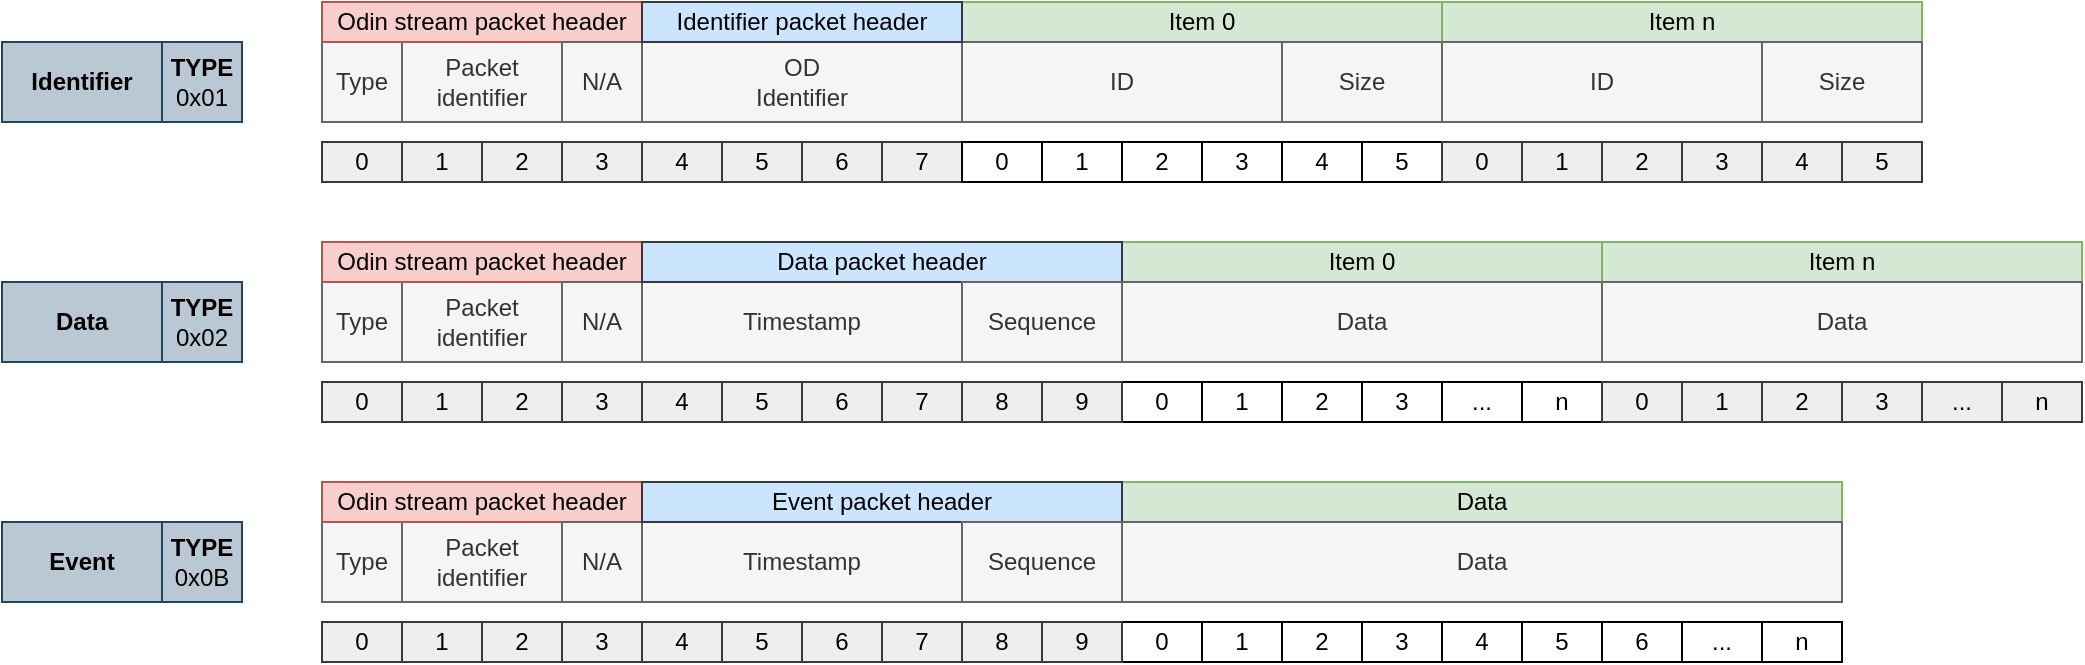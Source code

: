 <mxfile scale="2" border="0">
    <diagram id="3bETdBHDGdxnIo4hgfqL" name="Page-3">
        <mxGraphModel dx="1279" dy="2109" grid="1" gridSize="10" guides="1" tooltips="1" connect="1" arrows="1" fold="1" page="1" pageScale="1" pageWidth="850" pageHeight="1100" math="0" shadow="0">
            <root>
                <mxCell id="0"/>
                <mxCell id="1" parent="0"/>
                <mxCell id="kGNPlssHt2DSw6rSGk2y-1" value="Type" style="rounded=0;whiteSpace=wrap;html=1;fillColor=#f5f5f5;strokeColor=#666666;fontColor=#333333;" parent="1" vertex="1">
                    <mxGeometry x="200" y="-320" width="40" height="40" as="geometry"/>
                </mxCell>
                <mxCell id="kGNPlssHt2DSw6rSGk2y-2" value="&lt;span style=&quot;color: rgb(51, 51, 51);&quot;&gt;Packet identifier&lt;/span&gt;" style="rounded=0;whiteSpace=wrap;html=1;fillColor=#f5f5f5;strokeColor=#666666;fontColor=#333333;" parent="1" vertex="1">
                    <mxGeometry x="240" y="-320" width="80" height="40" as="geometry"/>
                </mxCell>
                <mxCell id="kGNPlssHt2DSw6rSGk2y-3" value="&lt;span style=&quot;color: rgb(51, 51, 51);&quot;&gt;OD&lt;br&gt;Identifier&lt;br&gt;&lt;/span&gt;" style="rounded=0;whiteSpace=wrap;html=1;fillColor=#f5f5f5;strokeColor=#666666;fontColor=#333333;" parent="1" vertex="1">
                    <mxGeometry x="360" y="-320" width="160" height="40" as="geometry"/>
                </mxCell>
                <mxCell id="kGNPlssHt2DSw6rSGk2y-4" value="Item 0" style="rounded=0;whiteSpace=wrap;html=1;fillColor=#d5e8d4;strokeColor=#82b366;" parent="1" vertex="1">
                    <mxGeometry x="520" y="-340" width="240" height="20" as="geometry"/>
                </mxCell>
                <mxCell id="kGNPlssHt2DSw6rSGk2y-5" value="&lt;span style=&quot;color: rgb(51, 51, 51);&quot;&gt;ID&lt;/span&gt;" style="rounded=0;whiteSpace=wrap;html=1;fillColor=#f5f5f5;strokeColor=#666666;fontColor=#333333;" parent="1" vertex="1">
                    <mxGeometry x="520" y="-320" width="160" height="40" as="geometry"/>
                </mxCell>
                <mxCell id="kGNPlssHt2DSw6rSGk2y-6" value="Odin stream packet header" style="rounded=0;whiteSpace=wrap;html=1;fillColor=#f8cecc;strokeColor=#b85450;" parent="1" vertex="1">
                    <mxGeometry x="200" y="-340" width="160" height="20" as="geometry"/>
                </mxCell>
                <mxCell id="kGNPlssHt2DSw6rSGk2y-7" value="&lt;span style=&quot;color: rgb(51, 51, 51);&quot;&gt;Size&lt;/span&gt;" style="rounded=0;whiteSpace=wrap;html=1;fillColor=#f5f5f5;strokeColor=#666666;fontColor=#333333;" parent="1" vertex="1">
                    <mxGeometry x="680" y="-320" width="80" height="40" as="geometry"/>
                </mxCell>
                <mxCell id="kGNPlssHt2DSw6rSGk2y-8" value="Item n" style="rounded=0;whiteSpace=wrap;html=1;fillColor=#d5e8d4;strokeColor=#82b366;" parent="1" vertex="1">
                    <mxGeometry x="760" y="-340" width="240" height="20" as="geometry"/>
                </mxCell>
                <mxCell id="kGNPlssHt2DSw6rSGk2y-9" value="&lt;span style=&quot;color: rgb(51, 51, 51);&quot;&gt;ID&lt;/span&gt;" style="rounded=0;whiteSpace=wrap;html=1;fillColor=#f5f5f5;strokeColor=#666666;fontColor=#333333;" parent="1" vertex="1">
                    <mxGeometry x="760" y="-320" width="160" height="40" as="geometry"/>
                </mxCell>
                <mxCell id="kGNPlssHt2DSw6rSGk2y-10" value="&lt;span style=&quot;color: rgb(51, 51, 51);&quot;&gt;Size&lt;/span&gt;" style="rounded=0;whiteSpace=wrap;html=1;fillColor=#f5f5f5;strokeColor=#666666;fontColor=#333333;" parent="1" vertex="1">
                    <mxGeometry x="920" y="-320" width="80" height="40" as="geometry"/>
                </mxCell>
                <mxCell id="kGNPlssHt2DSw6rSGk2y-11" value="N/A" style="rounded=0;whiteSpace=wrap;html=1;fillColor=#f5f5f5;strokeColor=#666666;fontColor=#333333;" parent="1" vertex="1">
                    <mxGeometry x="320" y="-320" width="40" height="40" as="geometry"/>
                </mxCell>
                <mxCell id="kGNPlssHt2DSw6rSGk2y-12" value="0" style="rounded=0;whiteSpace=wrap;html=1;fillColor=#eeeeee;strokeColor=#36393d;" parent="1" vertex="1">
                    <mxGeometry x="200" y="-270" width="40" height="20" as="geometry"/>
                </mxCell>
                <mxCell id="kGNPlssHt2DSw6rSGk2y-13" value="1" style="rounded=0;whiteSpace=wrap;html=1;fillColor=#eeeeee;strokeColor=#36393d;" parent="1" vertex="1">
                    <mxGeometry x="240" y="-270" width="40" height="20" as="geometry"/>
                </mxCell>
                <mxCell id="kGNPlssHt2DSw6rSGk2y-14" value="2" style="rounded=0;whiteSpace=wrap;html=1;fillColor=#eeeeee;strokeColor=#36393d;" parent="1" vertex="1">
                    <mxGeometry x="280" y="-270" width="40" height="20" as="geometry"/>
                </mxCell>
                <mxCell id="kGNPlssHt2DSw6rSGk2y-15" value="3" style="rounded=0;whiteSpace=wrap;html=1;fillColor=#eeeeee;strokeColor=#36393d;" parent="1" vertex="1">
                    <mxGeometry x="320" y="-270" width="40" height="20" as="geometry"/>
                </mxCell>
                <mxCell id="kGNPlssHt2DSw6rSGk2y-16" value="4" style="rounded=0;whiteSpace=wrap;html=1;fillColor=#eeeeee;strokeColor=#36393d;" parent="1" vertex="1">
                    <mxGeometry x="360" y="-270" width="40" height="20" as="geometry"/>
                </mxCell>
                <mxCell id="kGNPlssHt2DSw6rSGk2y-17" value="5" style="rounded=0;whiteSpace=wrap;html=1;fillColor=#eeeeee;strokeColor=#36393d;" parent="1" vertex="1">
                    <mxGeometry x="400" y="-270" width="40" height="20" as="geometry"/>
                </mxCell>
                <mxCell id="kGNPlssHt2DSw6rSGk2y-18" value="6" style="rounded=0;whiteSpace=wrap;html=1;fillColor=#eeeeee;strokeColor=#36393d;" parent="1" vertex="1">
                    <mxGeometry x="440" y="-270" width="40" height="20" as="geometry"/>
                </mxCell>
                <mxCell id="kGNPlssHt2DSw6rSGk2y-19" value="7" style="rounded=0;whiteSpace=wrap;html=1;fillColor=#eeeeee;strokeColor=#36393d;" parent="1" vertex="1">
                    <mxGeometry x="480" y="-270" width="40" height="20" as="geometry"/>
                </mxCell>
                <mxCell id="kGNPlssHt2DSw6rSGk2y-20" value="0" style="rounded=0;whiteSpace=wrap;html=1;" parent="1" vertex="1">
                    <mxGeometry x="520" y="-270" width="40" height="20" as="geometry"/>
                </mxCell>
                <mxCell id="kGNPlssHt2DSw6rSGk2y-21" value="1" style="rounded=0;whiteSpace=wrap;html=1;" parent="1" vertex="1">
                    <mxGeometry x="560" y="-270" width="40" height="20" as="geometry"/>
                </mxCell>
                <mxCell id="kGNPlssHt2DSw6rSGk2y-22" value="2" style="rounded=0;whiteSpace=wrap;html=1;" parent="1" vertex="1">
                    <mxGeometry x="600" y="-270" width="40" height="20" as="geometry"/>
                </mxCell>
                <mxCell id="kGNPlssHt2DSw6rSGk2y-23" value="3" style="rounded=0;whiteSpace=wrap;html=1;" parent="1" vertex="1">
                    <mxGeometry x="640" y="-270" width="40" height="20" as="geometry"/>
                </mxCell>
                <mxCell id="kGNPlssHt2DSw6rSGk2y-24" value="4" style="rounded=0;whiteSpace=wrap;html=1;" parent="1" vertex="1">
                    <mxGeometry x="680" y="-270" width="40" height="20" as="geometry"/>
                </mxCell>
                <mxCell id="kGNPlssHt2DSw6rSGk2y-25" value="5" style="rounded=0;whiteSpace=wrap;html=1;" parent="1" vertex="1">
                    <mxGeometry x="720" y="-270" width="40" height="20" as="geometry"/>
                </mxCell>
                <mxCell id="kGNPlssHt2DSw6rSGk2y-26" value="0" style="rounded=0;whiteSpace=wrap;html=1;fillColor=#eeeeee;strokeColor=#36393d;" parent="1" vertex="1">
                    <mxGeometry x="760" y="-270" width="40" height="20" as="geometry"/>
                </mxCell>
                <mxCell id="kGNPlssHt2DSw6rSGk2y-27" value="1" style="rounded=0;whiteSpace=wrap;html=1;fillColor=#eeeeee;strokeColor=#36393d;" parent="1" vertex="1">
                    <mxGeometry x="800" y="-270" width="40" height="20" as="geometry"/>
                </mxCell>
                <mxCell id="kGNPlssHt2DSw6rSGk2y-28" value="2" style="rounded=0;whiteSpace=wrap;html=1;fillColor=#eeeeee;strokeColor=#36393d;" parent="1" vertex="1">
                    <mxGeometry x="840" y="-270" width="40" height="20" as="geometry"/>
                </mxCell>
                <mxCell id="kGNPlssHt2DSw6rSGk2y-29" value="3" style="rounded=0;whiteSpace=wrap;html=1;fillColor=#eeeeee;strokeColor=#36393d;" parent="1" vertex="1">
                    <mxGeometry x="880" y="-270" width="40" height="20" as="geometry"/>
                </mxCell>
                <mxCell id="kGNPlssHt2DSw6rSGk2y-30" value="4" style="rounded=0;whiteSpace=wrap;html=1;fillColor=#eeeeee;strokeColor=#36393d;" parent="1" vertex="1">
                    <mxGeometry x="920" y="-270" width="40" height="20" as="geometry"/>
                </mxCell>
                <mxCell id="kGNPlssHt2DSw6rSGk2y-31" value="5" style="rounded=0;whiteSpace=wrap;html=1;fillColor=#eeeeee;strokeColor=#36393d;" parent="1" vertex="1">
                    <mxGeometry x="960" y="-270" width="40" height="20" as="geometry"/>
                </mxCell>
                <mxCell id="rbCQYVSnqFN7IPKWcmDP-1" value="Identifier packet header" style="rounded=0;whiteSpace=wrap;html=1;fillColor=#cce5ff;strokeColor=#36393d;" parent="1" vertex="1">
                    <mxGeometry x="360" y="-340" width="160" height="20" as="geometry"/>
                </mxCell>
                <mxCell id="VahKS3GtbxWFzNqi2bG2-1" value="Type" style="rounded=0;whiteSpace=wrap;html=1;fillColor=#f5f5f5;strokeColor=#666666;fontColor=#333333;" parent="1" vertex="1">
                    <mxGeometry x="200" y="-200" width="40" height="40" as="geometry"/>
                </mxCell>
                <mxCell id="VahKS3GtbxWFzNqi2bG2-2" value="&lt;span style=&quot;color: rgb(51, 51, 51);&quot;&gt;Packet identifier&lt;/span&gt;" style="rounded=0;whiteSpace=wrap;html=1;fillColor=#f5f5f5;strokeColor=#666666;fontColor=#333333;" parent="1" vertex="1">
                    <mxGeometry x="240" y="-200" width="80" height="40" as="geometry"/>
                </mxCell>
                <mxCell id="VahKS3GtbxWFzNqi2bG2-3" value="Timestamp" style="rounded=0;whiteSpace=wrap;html=1;fillColor=#f5f5f5;strokeColor=#666666;fontColor=#333333;" parent="1" vertex="1">
                    <mxGeometry x="360" y="-200" width="160" height="40" as="geometry"/>
                </mxCell>
                <mxCell id="VahKS3GtbxWFzNqi2bG2-4" value="Item 0" style="rounded=0;whiteSpace=wrap;html=1;fillColor=#d5e8d4;strokeColor=#82b366;" parent="1" vertex="1">
                    <mxGeometry x="600" y="-220" width="240" height="20" as="geometry"/>
                </mxCell>
                <mxCell id="VahKS3GtbxWFzNqi2bG2-5" value="&lt;span style=&quot;color: rgb(51, 51, 51);&quot;&gt;Data&lt;/span&gt;" style="rounded=0;whiteSpace=wrap;html=1;fillColor=#f5f5f5;strokeColor=#666666;fontColor=#333333;" parent="1" vertex="1">
                    <mxGeometry x="600" y="-200" width="240" height="40" as="geometry"/>
                </mxCell>
                <mxCell id="VahKS3GtbxWFzNqi2bG2-6" value="Odin stream packet header" style="rounded=0;whiteSpace=wrap;html=1;fillColor=#f8cecc;strokeColor=#b85450;" parent="1" vertex="1">
                    <mxGeometry x="200" y="-220" width="160" height="20" as="geometry"/>
                </mxCell>
                <mxCell id="VahKS3GtbxWFzNqi2bG2-8" value="Item n" style="rounded=0;whiteSpace=wrap;html=1;fillColor=#d5e8d4;strokeColor=#82b366;" parent="1" vertex="1">
                    <mxGeometry x="840" y="-220" width="240" height="20" as="geometry"/>
                </mxCell>
                <mxCell id="VahKS3GtbxWFzNqi2bG2-9" value="&lt;span style=&quot;color: rgb(51, 51, 51);&quot;&gt;Data&lt;/span&gt;" style="rounded=0;whiteSpace=wrap;html=1;fillColor=#f5f5f5;strokeColor=#666666;fontColor=#333333;" parent="1" vertex="1">
                    <mxGeometry x="840" y="-200" width="240" height="40" as="geometry"/>
                </mxCell>
                <mxCell id="VahKS3GtbxWFzNqi2bG2-11" value="N/A" style="rounded=0;whiteSpace=wrap;html=1;fillColor=#f5f5f5;strokeColor=#666666;fontColor=#333333;" parent="1" vertex="1">
                    <mxGeometry x="320" y="-200" width="40" height="40" as="geometry"/>
                </mxCell>
                <mxCell id="VahKS3GtbxWFzNqi2bG2-12" value="0" style="rounded=0;whiteSpace=wrap;html=1;fillColor=#eeeeee;strokeColor=#36393d;" parent="1" vertex="1">
                    <mxGeometry x="200" y="-150" width="40" height="20" as="geometry"/>
                </mxCell>
                <mxCell id="VahKS3GtbxWFzNqi2bG2-13" value="1" style="rounded=0;whiteSpace=wrap;html=1;fillColor=#eeeeee;strokeColor=#36393d;" parent="1" vertex="1">
                    <mxGeometry x="240" y="-150" width="40" height="20" as="geometry"/>
                </mxCell>
                <mxCell id="VahKS3GtbxWFzNqi2bG2-14" value="2" style="rounded=0;whiteSpace=wrap;html=1;fillColor=#eeeeee;strokeColor=#36393d;" parent="1" vertex="1">
                    <mxGeometry x="280" y="-150" width="40" height="20" as="geometry"/>
                </mxCell>
                <mxCell id="VahKS3GtbxWFzNqi2bG2-15" value="3" style="rounded=0;whiteSpace=wrap;html=1;fillColor=#eeeeee;strokeColor=#36393d;" parent="1" vertex="1">
                    <mxGeometry x="320" y="-150" width="40" height="20" as="geometry"/>
                </mxCell>
                <mxCell id="VahKS3GtbxWFzNqi2bG2-16" value="4" style="rounded=0;whiteSpace=wrap;html=1;fillColor=#eeeeee;strokeColor=#36393d;" parent="1" vertex="1">
                    <mxGeometry x="360" y="-150" width="40" height="20" as="geometry"/>
                </mxCell>
                <mxCell id="VahKS3GtbxWFzNqi2bG2-17" value="5" style="rounded=0;whiteSpace=wrap;html=1;fillColor=#eeeeee;strokeColor=#36393d;" parent="1" vertex="1">
                    <mxGeometry x="400" y="-150" width="40" height="20" as="geometry"/>
                </mxCell>
                <mxCell id="VahKS3GtbxWFzNqi2bG2-18" value="6" style="rounded=0;whiteSpace=wrap;html=1;fillColor=#eeeeee;strokeColor=#36393d;" parent="1" vertex="1">
                    <mxGeometry x="440" y="-150" width="40" height="20" as="geometry"/>
                </mxCell>
                <mxCell id="VahKS3GtbxWFzNqi2bG2-19" value="7" style="rounded=0;whiteSpace=wrap;html=1;fillColor=#eeeeee;strokeColor=#36393d;" parent="1" vertex="1">
                    <mxGeometry x="480" y="-150" width="40" height="20" as="geometry"/>
                </mxCell>
                <mxCell id="VahKS3GtbxWFzNqi2bG2-20" value="0" style="rounded=0;whiteSpace=wrap;html=1;" parent="1" vertex="1">
                    <mxGeometry x="600" y="-150" width="40" height="20" as="geometry"/>
                </mxCell>
                <mxCell id="VahKS3GtbxWFzNqi2bG2-21" value="1" style="rounded=0;whiteSpace=wrap;html=1;" parent="1" vertex="1">
                    <mxGeometry x="640" y="-150" width="40" height="20" as="geometry"/>
                </mxCell>
                <mxCell id="VahKS3GtbxWFzNqi2bG2-22" value="2" style="rounded=0;whiteSpace=wrap;html=1;" parent="1" vertex="1">
                    <mxGeometry x="680" y="-150" width="40" height="20" as="geometry"/>
                </mxCell>
                <mxCell id="VahKS3GtbxWFzNqi2bG2-23" value="3" style="rounded=0;whiteSpace=wrap;html=1;" parent="1" vertex="1">
                    <mxGeometry x="720" y="-150" width="40" height="20" as="geometry"/>
                </mxCell>
                <mxCell id="VahKS3GtbxWFzNqi2bG2-25" value="n" style="rounded=0;whiteSpace=wrap;html=1;" parent="1" vertex="1">
                    <mxGeometry x="800" y="-150" width="40" height="20" as="geometry"/>
                </mxCell>
                <mxCell id="VahKS3GtbxWFzNqi2bG2-26" value="0" style="rounded=0;whiteSpace=wrap;html=1;fillColor=#eeeeee;strokeColor=#36393d;" parent="1" vertex="1">
                    <mxGeometry x="840" y="-150" width="40" height="20" as="geometry"/>
                </mxCell>
                <mxCell id="VahKS3GtbxWFzNqi2bG2-27" value="1" style="rounded=0;whiteSpace=wrap;html=1;fillColor=#eeeeee;strokeColor=#36393d;" parent="1" vertex="1">
                    <mxGeometry x="880" y="-150" width="40" height="20" as="geometry"/>
                </mxCell>
                <mxCell id="VahKS3GtbxWFzNqi2bG2-28" value="2" style="rounded=0;whiteSpace=wrap;html=1;fillColor=#eeeeee;strokeColor=#36393d;" parent="1" vertex="1">
                    <mxGeometry x="920" y="-150" width="40" height="20" as="geometry"/>
                </mxCell>
                <mxCell id="VahKS3GtbxWFzNqi2bG2-29" value="3" style="rounded=0;whiteSpace=wrap;html=1;fillColor=#eeeeee;strokeColor=#36393d;" parent="1" vertex="1">
                    <mxGeometry x="960" y="-150" width="40" height="20" as="geometry"/>
                </mxCell>
                <mxCell id="VahKS3GtbxWFzNqi2bG2-30" value="..." style="rounded=0;whiteSpace=wrap;html=1;fillColor=#eeeeee;strokeColor=#36393d;" parent="1" vertex="1">
                    <mxGeometry x="1000" y="-150" width="40" height="20" as="geometry"/>
                </mxCell>
                <mxCell id="VahKS3GtbxWFzNqi2bG2-31" value="n" style="rounded=0;whiteSpace=wrap;html=1;fillColor=#eeeeee;strokeColor=#36393d;" parent="1" vertex="1">
                    <mxGeometry x="1040" y="-150" width="40" height="20" as="geometry"/>
                </mxCell>
                <mxCell id="VahKS3GtbxWFzNqi2bG2-32" value="Data packet header" style="rounded=0;whiteSpace=wrap;html=1;fillColor=#cce5ff;strokeColor=#36393d;" parent="1" vertex="1">
                    <mxGeometry x="360" y="-220" width="240" height="20" as="geometry"/>
                </mxCell>
                <mxCell id="VahKS3GtbxWFzNqi2bG2-33" value="..." style="rounded=0;whiteSpace=wrap;html=1;" parent="1" vertex="1">
                    <mxGeometry x="760" y="-150" width="40" height="20" as="geometry"/>
                </mxCell>
                <mxCell id="VahKS3GtbxWFzNqi2bG2-34" value="Sequence" style="rounded=0;whiteSpace=wrap;html=1;fillColor=#f5f5f5;strokeColor=#666666;fontColor=#333333;" parent="1" vertex="1">
                    <mxGeometry x="520" y="-200" width="80" height="40" as="geometry"/>
                </mxCell>
                <mxCell id="VahKS3GtbxWFzNqi2bG2-35" value="8" style="rounded=0;whiteSpace=wrap;html=1;fillColor=#eeeeee;strokeColor=#36393d;" parent="1" vertex="1">
                    <mxGeometry x="520" y="-150" width="40" height="20" as="geometry"/>
                </mxCell>
                <mxCell id="VahKS3GtbxWFzNqi2bG2-36" value="9" style="rounded=0;whiteSpace=wrap;html=1;fillColor=#eeeeee;strokeColor=#36393d;" parent="1" vertex="1">
                    <mxGeometry x="560" y="-150" width="40" height="20" as="geometry"/>
                </mxCell>
                <mxCell id="VahKS3GtbxWFzNqi2bG2-37" value="Type" style="rounded=0;whiteSpace=wrap;html=1;fillColor=#f5f5f5;strokeColor=#666666;fontColor=#333333;" parent="1" vertex="1">
                    <mxGeometry x="200" y="-80" width="40" height="40" as="geometry"/>
                </mxCell>
                <mxCell id="VahKS3GtbxWFzNqi2bG2-38" value="&lt;span style=&quot;color: rgb(51, 51, 51);&quot;&gt;Packet identifier&lt;/span&gt;" style="rounded=0;whiteSpace=wrap;html=1;fillColor=#f5f5f5;strokeColor=#666666;fontColor=#333333;" parent="1" vertex="1">
                    <mxGeometry x="240" y="-80" width="80" height="40" as="geometry"/>
                </mxCell>
                <mxCell id="VahKS3GtbxWFzNqi2bG2-42" value="Odin stream packet header" style="rounded=0;whiteSpace=wrap;html=1;fillColor=#f8cecc;strokeColor=#b85450;" parent="1" vertex="1">
                    <mxGeometry x="200" y="-100" width="160" height="20" as="geometry"/>
                </mxCell>
                <mxCell id="VahKS3GtbxWFzNqi2bG2-43" value="Data" style="rounded=0;whiteSpace=wrap;html=1;fillColor=#d5e8d4;strokeColor=#82b366;" parent="1" vertex="1">
                    <mxGeometry x="600" y="-100" width="360" height="20" as="geometry"/>
                </mxCell>
                <mxCell id="VahKS3GtbxWFzNqi2bG2-44" value="&lt;span style=&quot;color: rgb(51, 51, 51);&quot;&gt;Data&lt;/span&gt;" style="rounded=0;whiteSpace=wrap;html=1;fillColor=#f5f5f5;strokeColor=#666666;fontColor=#333333;" parent="1" vertex="1">
                    <mxGeometry x="600" y="-80" width="360" height="40" as="geometry"/>
                </mxCell>
                <mxCell id="VahKS3GtbxWFzNqi2bG2-45" value="N/A" style="rounded=0;whiteSpace=wrap;html=1;fillColor=#f5f5f5;strokeColor=#666666;fontColor=#333333;" parent="1" vertex="1">
                    <mxGeometry x="320" y="-80" width="40" height="40" as="geometry"/>
                </mxCell>
                <mxCell id="VahKS3GtbxWFzNqi2bG2-46" value="0" style="rounded=0;whiteSpace=wrap;html=1;fillColor=#eeeeee;strokeColor=#36393d;" parent="1" vertex="1">
                    <mxGeometry x="200" y="-30" width="40" height="20" as="geometry"/>
                </mxCell>
                <mxCell id="VahKS3GtbxWFzNqi2bG2-47" value="1" style="rounded=0;whiteSpace=wrap;html=1;fillColor=#eeeeee;strokeColor=#36393d;" parent="1" vertex="1">
                    <mxGeometry x="240" y="-30" width="40" height="20" as="geometry"/>
                </mxCell>
                <mxCell id="VahKS3GtbxWFzNqi2bG2-48" value="2" style="rounded=0;whiteSpace=wrap;html=1;fillColor=#eeeeee;strokeColor=#36393d;" parent="1" vertex="1">
                    <mxGeometry x="280" y="-30" width="40" height="20" as="geometry"/>
                </mxCell>
                <mxCell id="VahKS3GtbxWFzNqi2bG2-49" value="3" style="rounded=0;whiteSpace=wrap;html=1;fillColor=#eeeeee;strokeColor=#36393d;" parent="1" vertex="1">
                    <mxGeometry x="320" y="-30" width="40" height="20" as="geometry"/>
                </mxCell>
                <mxCell id="VahKS3GtbxWFzNqi2bG2-59" value="0" style="rounded=0;whiteSpace=wrap;html=1;" parent="1" vertex="1">
                    <mxGeometry x="600" y="-30" width="40" height="20" as="geometry"/>
                </mxCell>
                <mxCell id="VahKS3GtbxWFzNqi2bG2-60" value="1" style="rounded=0;whiteSpace=wrap;html=1;" parent="1" vertex="1">
                    <mxGeometry x="640" y="-30" width="40" height="20" as="geometry"/>
                </mxCell>
                <mxCell id="VahKS3GtbxWFzNqi2bG2-61" value="2" style="rounded=0;whiteSpace=wrap;html=1;" parent="1" vertex="1">
                    <mxGeometry x="680" y="-30" width="40" height="20" as="geometry"/>
                </mxCell>
                <mxCell id="VahKS3GtbxWFzNqi2bG2-62" value="3" style="rounded=0;whiteSpace=wrap;html=1;" parent="1" vertex="1">
                    <mxGeometry x="720" y="-30" width="40" height="20" as="geometry"/>
                </mxCell>
                <mxCell id="VahKS3GtbxWFzNqi2bG2-63" value="..." style="rounded=0;whiteSpace=wrap;html=1;" parent="1" vertex="1">
                    <mxGeometry x="880" y="-30" width="40" height="20" as="geometry"/>
                </mxCell>
                <mxCell id="VahKS3GtbxWFzNqi2bG2-64" value="n" style="rounded=0;whiteSpace=wrap;html=1;" parent="1" vertex="1">
                    <mxGeometry x="920" y="-30" width="40" height="20" as="geometry"/>
                </mxCell>
                <mxCell id="VahKS3GtbxWFzNqi2bG2-70" value="&lt;b&gt;TYPE&lt;/b&gt;&lt;br&gt;&lt;span style=&quot;color: rgb(0, 0, 0);&quot;&gt;0x0B&lt;/span&gt;" style="rounded=0;whiteSpace=wrap;html=1;fillColor=#bac8d3;strokeColor=#23445d;" parent="1" vertex="1">
                    <mxGeometry x="120" y="-80" width="40" height="40" as="geometry"/>
                </mxCell>
                <mxCell id="VahKS3GtbxWFzNqi2bG2-71" value="&lt;b&gt;TYPE&lt;/b&gt;&lt;br&gt;0x01" style="rounded=0;whiteSpace=wrap;html=1;fillColor=#bac8d3;strokeColor=#23445d;" parent="1" vertex="1">
                    <mxGeometry x="120" y="-320" width="40" height="40" as="geometry"/>
                </mxCell>
                <mxCell id="VahKS3GtbxWFzNqi2bG2-72" value="&lt;b&gt;TYPE&lt;/b&gt;&lt;br&gt;&lt;span style=&quot;color: rgb(0, 0, 0);&quot;&gt;0x02&lt;/span&gt;" style="rounded=0;whiteSpace=wrap;html=1;fillColor=#bac8d3;strokeColor=#23445d;" parent="1" vertex="1">
                    <mxGeometry x="120" y="-200" width="40" height="40" as="geometry"/>
                </mxCell>
                <mxCell id="VahKS3GtbxWFzNqi2bG2-73" value="4" style="rounded=0;whiteSpace=wrap;html=1;" parent="1" vertex="1">
                    <mxGeometry x="760" y="-30" width="40" height="20" as="geometry"/>
                </mxCell>
                <mxCell id="VahKS3GtbxWFzNqi2bG2-74" value="5" style="rounded=0;whiteSpace=wrap;html=1;" parent="1" vertex="1">
                    <mxGeometry x="800" y="-30" width="40" height="20" as="geometry"/>
                </mxCell>
                <mxCell id="VahKS3GtbxWFzNqi2bG2-75" value="6" style="rounded=0;whiteSpace=wrap;html=1;" parent="1" vertex="1">
                    <mxGeometry x="840" y="-30" width="40" height="20" as="geometry"/>
                </mxCell>
                <mxCell id="VahKS3GtbxWFzNqi2bG2-80" value="&lt;b&gt;Identifier&lt;/b&gt;" style="rounded=0;whiteSpace=wrap;html=1;fillColor=#bac8d3;strokeColor=#23445d;" parent="1" vertex="1">
                    <mxGeometry x="40" y="-320" width="80" height="40" as="geometry"/>
                </mxCell>
                <mxCell id="VahKS3GtbxWFzNqi2bG2-81" value="&lt;b&gt;Data&lt;/b&gt;" style="rounded=0;whiteSpace=wrap;html=1;fillColor=#bac8d3;strokeColor=#23445d;" parent="1" vertex="1">
                    <mxGeometry x="40" y="-200" width="80" height="40" as="geometry"/>
                </mxCell>
                <mxCell id="VahKS3GtbxWFzNqi2bG2-82" value="&lt;b&gt;Event&lt;/b&gt;" style="rounded=0;whiteSpace=wrap;html=1;fillColor=#bac8d3;strokeColor=#23445d;" parent="1" vertex="1">
                    <mxGeometry x="40" y="-80" width="80" height="40" as="geometry"/>
                </mxCell>
                <mxCell id="VahKS3GtbxWFzNqi2bG2-83" value="Timestamp" style="rounded=0;whiteSpace=wrap;html=1;fillColor=#f5f5f5;strokeColor=#666666;fontColor=#333333;" parent="1" vertex="1">
                    <mxGeometry x="360" y="-80" width="160" height="40" as="geometry"/>
                </mxCell>
                <mxCell id="VahKS3GtbxWFzNqi2bG2-84" value="Event packet header" style="rounded=0;whiteSpace=wrap;html=1;fillColor=#cce5ff;strokeColor=#36393d;" parent="1" vertex="1">
                    <mxGeometry x="360" y="-100" width="240" height="20" as="geometry"/>
                </mxCell>
                <mxCell id="VahKS3GtbxWFzNqi2bG2-85" value="Sequence" style="rounded=0;whiteSpace=wrap;html=1;fillColor=#f5f5f5;strokeColor=#666666;fontColor=#333333;" parent="1" vertex="1">
                    <mxGeometry x="520" y="-80" width="80" height="40" as="geometry"/>
                </mxCell>
                <mxCell id="VahKS3GtbxWFzNqi2bG2-86" value="4" style="rounded=0;whiteSpace=wrap;html=1;fillColor=#eeeeee;strokeColor=#36393d;" parent="1" vertex="1">
                    <mxGeometry x="360" y="-30" width="40" height="20" as="geometry"/>
                </mxCell>
                <mxCell id="VahKS3GtbxWFzNqi2bG2-87" value="5" style="rounded=0;whiteSpace=wrap;html=1;fillColor=#eeeeee;strokeColor=#36393d;" parent="1" vertex="1">
                    <mxGeometry x="400" y="-30" width="40" height="20" as="geometry"/>
                </mxCell>
                <mxCell id="VahKS3GtbxWFzNqi2bG2-88" value="6" style="rounded=0;whiteSpace=wrap;html=1;fillColor=#eeeeee;strokeColor=#36393d;" parent="1" vertex="1">
                    <mxGeometry x="440" y="-30" width="40" height="20" as="geometry"/>
                </mxCell>
                <mxCell id="VahKS3GtbxWFzNqi2bG2-89" value="7" style="rounded=0;whiteSpace=wrap;html=1;fillColor=#eeeeee;strokeColor=#36393d;" parent="1" vertex="1">
                    <mxGeometry x="480" y="-30" width="40" height="20" as="geometry"/>
                </mxCell>
                <mxCell id="VahKS3GtbxWFzNqi2bG2-90" value="8" style="rounded=0;whiteSpace=wrap;html=1;fillColor=#eeeeee;strokeColor=#36393d;" parent="1" vertex="1">
                    <mxGeometry x="520" y="-30" width="40" height="20" as="geometry"/>
                </mxCell>
                <mxCell id="VahKS3GtbxWFzNqi2bG2-91" value="9" style="rounded=0;whiteSpace=wrap;html=1;fillColor=#eeeeee;strokeColor=#36393d;" parent="1" vertex="1">
                    <mxGeometry x="560" y="-30" width="40" height="20" as="geometry"/>
                </mxCell>
            </root>
        </mxGraphModel>
    </diagram>
    <diagram id="Die8snK1uMh-dL0AAzdI" name="Page-1">
        <mxGraphModel dx="1198" dy="2132" grid="1" gridSize="10" guides="1" tooltips="1" connect="1" arrows="1" fold="1" page="1" pageScale="1" pageWidth="850" pageHeight="1100" math="0" shadow="0">
            <root>
                <mxCell id="0"/>
                <mxCell id="1" parent="0"/>
                <mxCell id="33" value="&lt;span style=&quot;color: rgb(51, 51, 51);&quot;&gt;Payload&lt;/span&gt;" style="rounded=0;whiteSpace=wrap;html=1;fillColor=#f5f5f5;strokeColor=#666666;fontColor=#333333;" parent="1" vertex="1">
                    <mxGeometry x="280" y="-80" width="280" height="40" as="geometry"/>
                </mxCell>
                <mxCell id="44" style="edgeStyle=none;html=1;exitX=1;exitY=0.5;exitDx=0;exitDy=0;entryX=0;entryY=0.5;entryDx=0;entryDy=0;" parent="1" source="41" target="42" edge="1">
                    <mxGeometry relative="1" as="geometry"/>
                </mxCell>
                <mxCell id="41" value="Master" style="rounded=1;whiteSpace=wrap;html=1;" parent="1" vertex="1">
                    <mxGeometry x="160" y="-440" width="120" height="40" as="geometry"/>
                </mxCell>
                <mxCell id="42" value="Slave" style="rounded=1;whiteSpace=wrap;html=1;" parent="1" vertex="1">
                    <mxGeometry x="560" y="-440" width="120" height="40" as="geometry"/>
                </mxCell>
                <mxCell id="45" value="Data direction" style="text;html=1;align=center;verticalAlign=middle;resizable=0;points=[];autosize=1;strokeColor=none;fillColor=none;" parent="1" vertex="1">
                    <mxGeometry x="340" y="-472" width="100" height="30" as="geometry"/>
                </mxCell>
                <mxCell id="46" value="&lt;span style=&quot;color: rgb(51, 51, 51);&quot;&gt;Packet&lt;br&gt;type&lt;/span&gt;" style="rounded=0;whiteSpace=wrap;html=1;fillColor=#f5f5f5;strokeColor=#666666;fontColor=#333333;" parent="1" vertex="1">
                    <mxGeometry x="200" y="-320" width="40" height="40" as="geometry"/>
                </mxCell>
                <mxCell id="47" value="&lt;span style=&quot;color: rgb(51, 51, 51);&quot;&gt;Packet identifier&lt;/span&gt;" style="rounded=0;whiteSpace=wrap;html=1;fillColor=#f5f5f5;strokeColor=#666666;fontColor=#333333;" parent="1" vertex="1">
                    <mxGeometry x="240" y="-320" width="80" height="40" as="geometry"/>
                </mxCell>
                <mxCell id="49" value="&lt;span style=&quot;color: rgb(51, 51, 51);&quot;&gt;OD&lt;br&gt;Identifier&lt;br&gt;&lt;/span&gt;" style="rounded=0;whiteSpace=wrap;html=1;fillColor=#f5f5f5;strokeColor=#666666;fontColor=#333333;" parent="1" vertex="1">
                    <mxGeometry x="360" y="-320" width="160" height="40" as="geometry"/>
                </mxCell>
                <mxCell id="50" value="Item 0" style="rounded=0;whiteSpace=wrap;html=1;fillColor=#d5e8d4;strokeColor=#82b366;" parent="1" vertex="1">
                    <mxGeometry x="520" y="-340" width="240" height="20" as="geometry"/>
                </mxCell>
                <mxCell id="52" value="&lt;span style=&quot;color: rgb(51, 51, 51);&quot;&gt;ID&lt;/span&gt;" style="rounded=0;whiteSpace=wrap;html=1;fillColor=#f5f5f5;strokeColor=#666666;fontColor=#333333;" parent="1" vertex="1">
                    <mxGeometry x="520" y="-320" width="160" height="40" as="geometry"/>
                </mxCell>
                <mxCell id="53" value="Identifier packet header" style="rounded=0;whiteSpace=wrap;html=1;fillColor=#f8cecc;strokeColor=#b85450;" parent="1" vertex="1">
                    <mxGeometry x="200" y="-340" width="320" height="20" as="geometry"/>
                </mxCell>
                <mxCell id="54" value="&lt;span style=&quot;color: rgb(51, 51, 51);&quot;&gt;Size&lt;/span&gt;" style="rounded=0;whiteSpace=wrap;html=1;fillColor=#f5f5f5;strokeColor=#666666;fontColor=#333333;" parent="1" vertex="1">
                    <mxGeometry x="680" y="-320" width="80" height="40" as="geometry"/>
                </mxCell>
                <mxCell id="55" value="Item n" style="rounded=0;whiteSpace=wrap;html=1;fillColor=#d5e8d4;strokeColor=#82b366;" parent="1" vertex="1">
                    <mxGeometry x="760" y="-340" width="240" height="20" as="geometry"/>
                </mxCell>
                <mxCell id="59" value="&lt;span style=&quot;color: rgb(51, 51, 51);&quot;&gt;ID&lt;/span&gt;" style="rounded=0;whiteSpace=wrap;html=1;fillColor=#f5f5f5;strokeColor=#666666;fontColor=#333333;" parent="1" vertex="1">
                    <mxGeometry x="760" y="-320" width="160" height="40" as="geometry"/>
                </mxCell>
                <mxCell id="60" value="&lt;span style=&quot;color: rgb(51, 51, 51);&quot;&gt;Size&lt;/span&gt;" style="rounded=0;whiteSpace=wrap;html=1;fillColor=#f5f5f5;strokeColor=#666666;fontColor=#333333;" parent="1" vertex="1">
                    <mxGeometry x="920" y="-320" width="80" height="40" as="geometry"/>
                </mxCell>
                <mxCell id="71" value="&lt;span style=&quot;color: rgb(51, 51, 51);&quot;&gt;Packet type&lt;/span&gt;" style="rounded=0;whiteSpace=wrap;html=1;fillColor=#f5f5f5;strokeColor=#666666;fontColor=#333333;" parent="1" vertex="1">
                    <mxGeometry x="200" y="-160" width="80" height="40" as="geometry"/>
                </mxCell>
                <mxCell id="72" value="&lt;span style=&quot;color: rgb(51, 51, 51);&quot;&gt;Packet id&lt;/span&gt;" style="rounded=0;whiteSpace=wrap;html=1;fillColor=#f5f5f5;strokeColor=#666666;fontColor=#333333;" parent="1" vertex="1">
                    <mxGeometry x="280" y="-160" width="80" height="40" as="geometry"/>
                </mxCell>
                <mxCell id="74" value="&lt;span style=&quot;color: rgb(51, 51, 51);&quot;&gt;Timestamp&lt;/span&gt;" style="rounded=0;whiteSpace=wrap;html=1;fillColor=#f5f5f5;strokeColor=#666666;fontColor=#333333;" parent="1" vertex="1">
                    <mxGeometry x="360" y="-160" width="80" height="40" as="geometry"/>
                </mxCell>
                <mxCell id="75" value="Item 0" style="rounded=0;whiteSpace=wrap;html=1;fillColor=#d5e8d4;strokeColor=#82b366;" parent="1" vertex="1">
                    <mxGeometry x="440" y="-180" width="160" height="20" as="geometry"/>
                </mxCell>
                <mxCell id="76" value="&lt;span style=&quot;color: rgb(51, 51, 51);&quot;&gt;Data&lt;/span&gt;" style="rounded=0;whiteSpace=wrap;html=1;fillColor=#f5f5f5;strokeColor=#666666;fontColor=#333333;" parent="1" vertex="1">
                    <mxGeometry x="440" y="-160" width="160" height="40" as="geometry"/>
                </mxCell>
                <mxCell id="77" value="HEADER" style="rounded=0;whiteSpace=wrap;html=1;fillColor=#f8cecc;strokeColor=#b85450;" parent="1" vertex="1">
                    <mxGeometry x="200" y="-180" width="240" height="20" as="geometry"/>
                </mxCell>
                <mxCell id="79" value="Item n" style="rounded=0;whiteSpace=wrap;html=1;fillColor=#d5e8d4;strokeColor=#82b366;" parent="1" vertex="1">
                    <mxGeometry x="600" y="-180" width="160" height="20" as="geometry"/>
                </mxCell>
                <mxCell id="80" value="&lt;span style=&quot;color: rgb(51, 51, 51);&quot;&gt;Variable length&lt;br&gt;Data&lt;/span&gt;" style="rounded=0;whiteSpace=wrap;html=1;fillColor=#f5f5f5;strokeColor=#666666;fontColor=#333333;" parent="1" vertex="1">
                    <mxGeometry x="640" y="-160" width="120" height="40" as="geometry"/>
                </mxCell>
                <mxCell id="81" value="&lt;span style=&quot;color: rgb(51, 51, 51);&quot;&gt;SIZE&lt;/span&gt;" style="rounded=0;whiteSpace=wrap;html=1;fillColor=#f5f5f5;strokeColor=#666666;fontColor=#333333;" parent="1" vertex="1">
                    <mxGeometry x="600" y="-160" width="40" height="40" as="geometry"/>
                </mxCell>
                <mxCell id="87" value="N/A" style="rounded=0;whiteSpace=wrap;html=1;fillColor=#f5f5f5;strokeColor=#666666;fontColor=#333333;" vertex="1" parent="1">
                    <mxGeometry x="320" y="-320" width="40" height="40" as="geometry"/>
                </mxCell>
                <mxCell id="82" value="0" style="rounded=0;whiteSpace=wrap;html=1;fillColor=#eeeeee;strokeColor=#36393d;" vertex="1" parent="1">
                    <mxGeometry x="200" y="-270" width="40" height="20" as="geometry"/>
                </mxCell>
                <mxCell id="83" value="1" style="rounded=0;whiteSpace=wrap;html=1;fillColor=#eeeeee;strokeColor=#36393d;" vertex="1" parent="1">
                    <mxGeometry x="240" y="-270" width="40" height="20" as="geometry"/>
                </mxCell>
                <mxCell id="84" value="2" style="rounded=0;whiteSpace=wrap;html=1;fillColor=#eeeeee;strokeColor=#36393d;" vertex="1" parent="1">
                    <mxGeometry x="280" y="-270" width="40" height="20" as="geometry"/>
                </mxCell>
                <mxCell id="85" value="3" style="rounded=0;whiteSpace=wrap;html=1;fillColor=#eeeeee;strokeColor=#36393d;" vertex="1" parent="1">
                    <mxGeometry x="320" y="-270" width="40" height="20" as="geometry"/>
                </mxCell>
                <mxCell id="86" value="4" style="rounded=0;whiteSpace=wrap;html=1;fillColor=#eeeeee;strokeColor=#36393d;" vertex="1" parent="1">
                    <mxGeometry x="360" y="-270" width="40" height="20" as="geometry"/>
                </mxCell>
                <mxCell id="88" value="5" style="rounded=0;whiteSpace=wrap;html=1;fillColor=#eeeeee;strokeColor=#36393d;" vertex="1" parent="1">
                    <mxGeometry x="400" y="-270" width="40" height="20" as="geometry"/>
                </mxCell>
                <mxCell id="89" value="6" style="rounded=0;whiteSpace=wrap;html=1;fillColor=#eeeeee;strokeColor=#36393d;" vertex="1" parent="1">
                    <mxGeometry x="440" y="-270" width="40" height="20" as="geometry"/>
                </mxCell>
                <mxCell id="90" value="7" style="rounded=0;whiteSpace=wrap;html=1;fillColor=#eeeeee;strokeColor=#36393d;" vertex="1" parent="1">
                    <mxGeometry x="480" y="-270" width="40" height="20" as="geometry"/>
                </mxCell>
                <mxCell id="97" value="0" style="rounded=0;whiteSpace=wrap;html=1;" vertex="1" parent="1">
                    <mxGeometry x="520" y="-270" width="40" height="20" as="geometry"/>
                </mxCell>
                <mxCell id="98" value="1" style="rounded=0;whiteSpace=wrap;html=1;" vertex="1" parent="1">
                    <mxGeometry x="560" y="-270" width="40" height="20" as="geometry"/>
                </mxCell>
                <mxCell id="99" value="2" style="rounded=0;whiteSpace=wrap;html=1;" vertex="1" parent="1">
                    <mxGeometry x="600" y="-270" width="40" height="20" as="geometry"/>
                </mxCell>
                <mxCell id="100" value="3" style="rounded=0;whiteSpace=wrap;html=1;" vertex="1" parent="1">
                    <mxGeometry x="640" y="-270" width="40" height="20" as="geometry"/>
                </mxCell>
                <mxCell id="101" value="4" style="rounded=0;whiteSpace=wrap;html=1;" vertex="1" parent="1">
                    <mxGeometry x="680" y="-270" width="40" height="20" as="geometry"/>
                </mxCell>
                <mxCell id="102" value="5" style="rounded=0;whiteSpace=wrap;html=1;" vertex="1" parent="1">
                    <mxGeometry x="720" y="-270" width="40" height="20" as="geometry"/>
                </mxCell>
                <mxCell id="115" value="0" style="rounded=0;whiteSpace=wrap;html=1;fillColor=#eeeeee;strokeColor=#36393d;" vertex="1" parent="1">
                    <mxGeometry x="760" y="-270" width="40" height="20" as="geometry"/>
                </mxCell>
                <mxCell id="116" value="1" style="rounded=0;whiteSpace=wrap;html=1;fillColor=#eeeeee;strokeColor=#36393d;" vertex="1" parent="1">
                    <mxGeometry x="800" y="-270" width="40" height="20" as="geometry"/>
                </mxCell>
                <mxCell id="117" value="2" style="rounded=0;whiteSpace=wrap;html=1;fillColor=#eeeeee;strokeColor=#36393d;" vertex="1" parent="1">
                    <mxGeometry x="840" y="-270" width="40" height="20" as="geometry"/>
                </mxCell>
                <mxCell id="118" value="3" style="rounded=0;whiteSpace=wrap;html=1;fillColor=#eeeeee;strokeColor=#36393d;" vertex="1" parent="1">
                    <mxGeometry x="880" y="-270" width="40" height="20" as="geometry"/>
                </mxCell>
                <mxCell id="119" value="4" style="rounded=0;whiteSpace=wrap;html=1;fillColor=#eeeeee;strokeColor=#36393d;" vertex="1" parent="1">
                    <mxGeometry x="920" y="-270" width="40" height="20" as="geometry"/>
                </mxCell>
                <mxCell id="120" value="5" style="rounded=0;whiteSpace=wrap;html=1;fillColor=#eeeeee;strokeColor=#36393d;" vertex="1" parent="1">
                    <mxGeometry x="960" y="-270" width="40" height="20" as="geometry"/>
                </mxCell>
            </root>
        </mxGraphModel>
    </diagram>
    <diagram id="spgo_ZM53PilI1epJ_PP" name="Page-2">
        <mxGraphModel dx="1018" dy="877" grid="1" gridSize="10" guides="1" tooltips="1" connect="1" arrows="1" fold="1" page="1" pageScale="1" pageWidth="850" pageHeight="1100" math="0" shadow="0">
            <root>
                <mxCell id="0"/>
                <mxCell id="1" parent="0"/>
                <mxCell id="H-Vw1sji3MmnnZHTfAvp-1" style="edgeStyle=none;html=1;exitX=0.5;exitY=1;exitDx=0;exitDy=0;entryX=0.5;entryY=0;entryDx=0;entryDy=0;" parent="1" source="H-Vw1sji3MmnnZHTfAvp-2" target="H-Vw1sji3MmnnZHTfAvp-8" edge="1">
                    <mxGeometry relative="1" as="geometry"/>
                </mxCell>
                <mxCell id="H-Vw1sji3MmnnZHTfAvp-2" value="" style="rounded=0;whiteSpace=wrap;html=1;" parent="1" vertex="1">
                    <mxGeometry x="170" y="630" width="100" height="140" as="geometry"/>
                </mxCell>
                <mxCell id="H-Vw1sji3MmnnZHTfAvp-3" value="Cobs&lt;br&gt;Encoding" style="rounded=0;whiteSpace=wrap;html=1;" parent="1" vertex="1">
                    <mxGeometry x="180" y="720" width="80" height="40" as="geometry"/>
                </mxCell>
                <mxCell id="H-Vw1sji3MmnnZHTfAvp-4" style="edgeStyle=none;html=1;exitX=0.5;exitY=1;exitDx=0;exitDy=0;entryX=0.5;entryY=0;entryDx=0;entryDy=0;" parent="1" source="H-Vw1sji3MmnnZHTfAvp-5" target="H-Vw1sji3MmnnZHTfAvp-7" edge="1">
                    <mxGeometry relative="1" as="geometry"/>
                </mxCell>
                <mxCell id="H-Vw1sji3MmnnZHTfAvp-5" value="list[DATA]|data" style="rounded=0;whiteSpace=wrap;html=1;fillColor=#f5f5f5;strokeColor=#666666;fontColor=#333333;" parent="1" vertex="1">
                    <mxGeometry x="150" y="550" width="140" height="40" as="geometry"/>
                </mxCell>
                <mxCell id="H-Vw1sji3MmnnZHTfAvp-6" style="edgeStyle=none;html=1;exitX=0.5;exitY=1;exitDx=0;exitDy=0;" parent="1" source="H-Vw1sji3MmnnZHTfAvp-7" target="H-Vw1sji3MmnnZHTfAvp-3" edge="1">
                    <mxGeometry relative="1" as="geometry"/>
                </mxCell>
                <mxCell id="H-Vw1sji3MmnnZHTfAvp-7" value="&lt;div&gt;Add CRC&lt;/div&gt;" style="rounded=0;whiteSpace=wrap;html=1;" parent="1" vertex="1">
                    <mxGeometry x="180" y="640" width="80" height="40" as="geometry"/>
                </mxCell>
                <mxCell id="H-Vw1sji3MmnnZHTfAvp-8" value="stream" style="rounded=0;whiteSpace=wrap;html=1;fillColor=#f5f5f5;strokeColor=#666666;fontColor=#333333;" parent="1" vertex="1">
                    <mxGeometry x="165" y="810" width="110" height="50" as="geometry"/>
                </mxCell>
                <mxCell id="H-Vw1sji3MmnnZHTfAvp-9" style="edgeStyle=none;html=1;exitX=0.5;exitY=1;exitDx=0;exitDy=0;entryX=0.5;entryY=0;entryDx=0;entryDy=0;" parent="1" source="H-Vw1sji3MmnnZHTfAvp-10" target="H-Vw1sji3MmnnZHTfAvp-12" edge="1">
                    <mxGeometry relative="1" as="geometry"/>
                </mxCell>
                <mxCell id="H-Vw1sji3MmnnZHTfAvp-10" value="stream" style="rounded=0;whiteSpace=wrap;html=1;fillColor=#f5f5f5;strokeColor=#666666;fontColor=#333333;" parent="1" vertex="1">
                    <mxGeometry x="370" y="550" width="110" height="40" as="geometry"/>
                </mxCell>
                <mxCell id="H-Vw1sji3MmnnZHTfAvp-11" style="edgeStyle=none;html=1;exitX=0.5;exitY=1;exitDx=0;exitDy=0;" parent="1" source="H-Vw1sji3MmnnZHTfAvp-12" target="H-Vw1sji3MmnnZHTfAvp-15" edge="1">
                    <mxGeometry relative="1" as="geometry"/>
                </mxCell>
                <mxCell id="H-Vw1sji3MmnnZHTfAvp-12" value="" style="rounded=0;whiteSpace=wrap;html=1;" parent="1" vertex="1">
                    <mxGeometry x="372" y="631" width="105" height="130" as="geometry"/>
                </mxCell>
                <mxCell id="H-Vw1sji3MmnnZHTfAvp-13" value="Cobs&lt;br&gt;Encoding" style="rounded=0;whiteSpace=wrap;html=1;" parent="1" vertex="1">
                    <mxGeometry x="382" y="641" width="80" height="40" as="geometry"/>
                </mxCell>
                <mxCell id="H-Vw1sji3MmnnZHTfAvp-14" value="&lt;div&gt;Add CRC&lt;/div&gt;" style="rounded=0;whiteSpace=wrap;html=1;" parent="1" vertex="1">
                    <mxGeometry x="384.5" y="711" width="80" height="40" as="geometry"/>
                </mxCell>
                <mxCell id="H-Vw1sji3MmnnZHTfAvp-15" value="list[DATA]" style="rounded=0;whiteSpace=wrap;html=1;fillColor=#f5f5f5;strokeColor=#666666;fontColor=#333333;" parent="1" vertex="1">
                    <mxGeometry x="354.5" y="821" width="140" height="40" as="geometry"/>
                </mxCell>
            </root>
        </mxGraphModel>
    </diagram>
</mxfile>